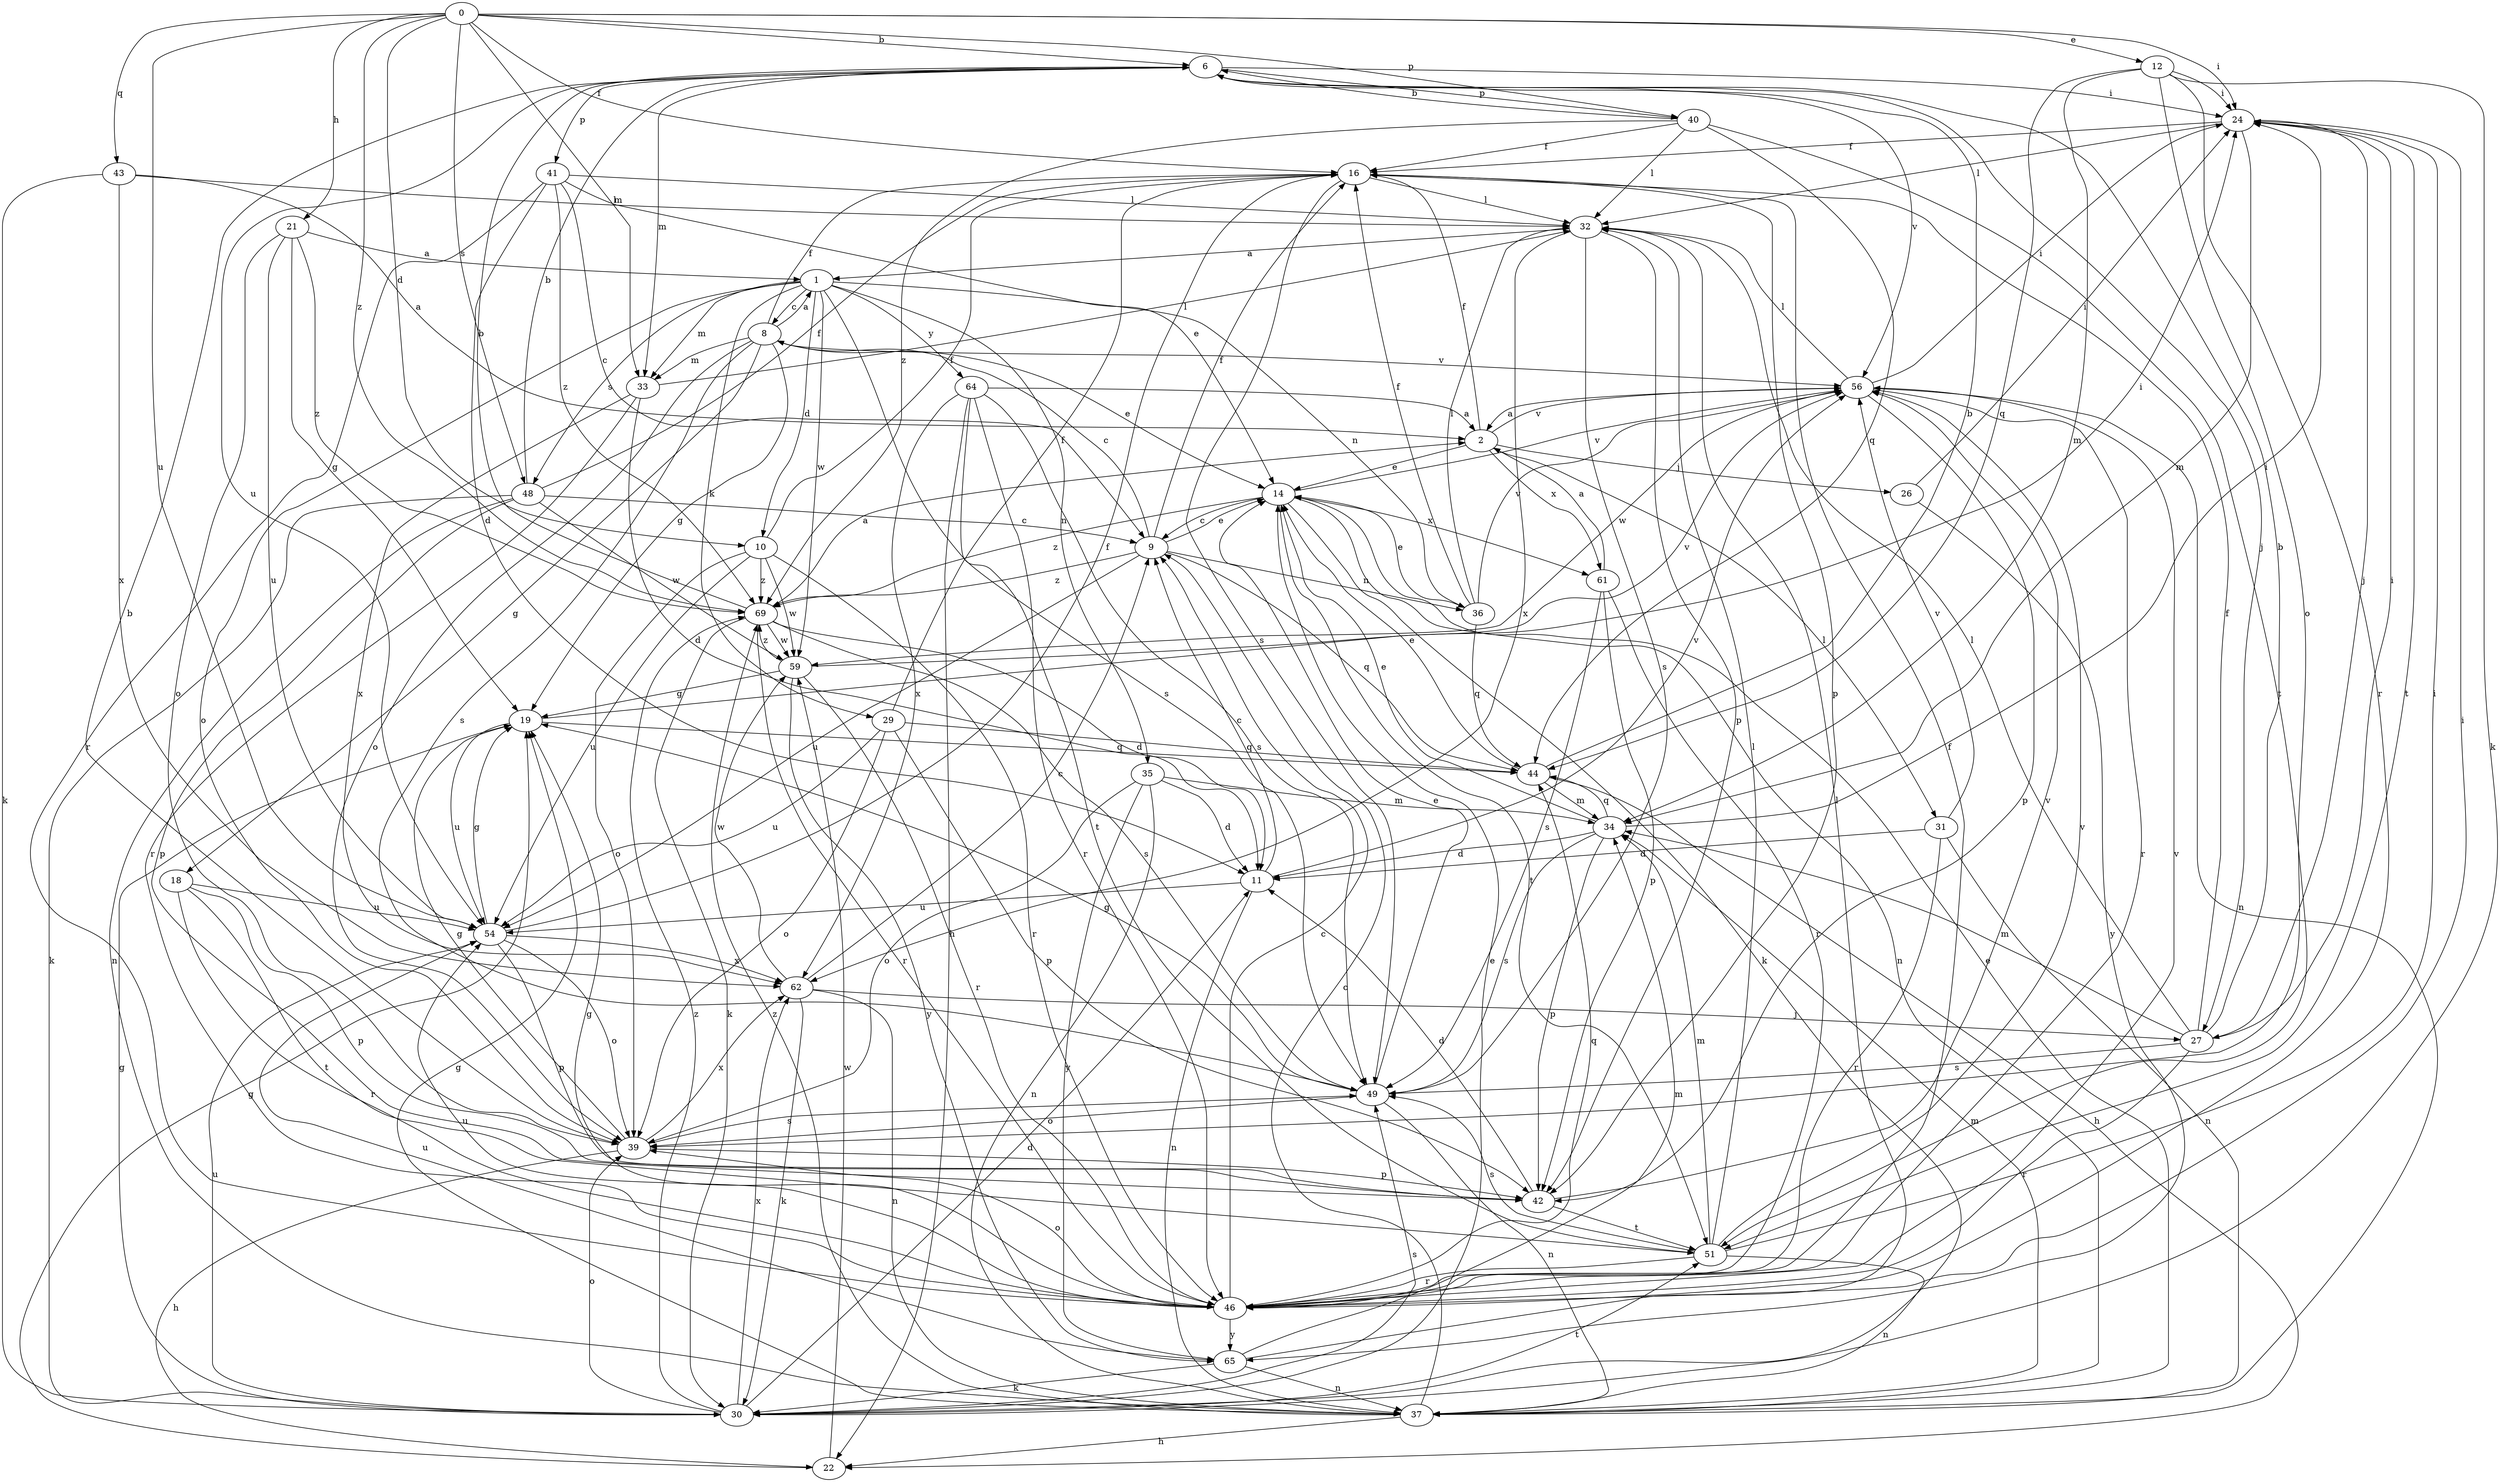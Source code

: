 strict digraph  {
0;
1;
2;
6;
8;
9;
10;
11;
12;
14;
16;
18;
19;
21;
22;
24;
26;
27;
29;
30;
31;
32;
33;
34;
35;
36;
37;
39;
40;
41;
42;
43;
44;
46;
48;
49;
51;
54;
56;
59;
61;
62;
64;
65;
69;
0 -> 6  [label=b];
0 -> 10  [label=d];
0 -> 12  [label=e];
0 -> 16  [label=f];
0 -> 21  [label=h];
0 -> 24  [label=i];
0 -> 33  [label=m];
0 -> 40  [label=p];
0 -> 43  [label=q];
0 -> 48  [label=s];
0 -> 54  [label=u];
0 -> 69  [label=z];
1 -> 8  [label=c];
1 -> 10  [label=d];
1 -> 29  [label=k];
1 -> 33  [label=m];
1 -> 35  [label=n];
1 -> 36  [label=n];
1 -> 39  [label=o];
1 -> 48  [label=s];
1 -> 49  [label=s];
1 -> 59  [label=w];
1 -> 64  [label=y];
2 -> 14  [label=e];
2 -> 16  [label=f];
2 -> 26  [label=j];
2 -> 31  [label=l];
2 -> 56  [label=v];
2 -> 61  [label=x];
6 -> 24  [label=i];
6 -> 27  [label=j];
6 -> 33  [label=m];
6 -> 40  [label=p];
6 -> 41  [label=p];
6 -> 54  [label=u];
6 -> 56  [label=v];
8 -> 1  [label=a];
8 -> 14  [label=e];
8 -> 16  [label=f];
8 -> 18  [label=g];
8 -> 19  [label=g];
8 -> 33  [label=m];
8 -> 39  [label=o];
8 -> 49  [label=s];
8 -> 56  [label=v];
9 -> 8  [label=c];
9 -> 14  [label=e];
9 -> 16  [label=f];
9 -> 36  [label=n];
9 -> 44  [label=q];
9 -> 54  [label=u];
9 -> 69  [label=z];
10 -> 16  [label=f];
10 -> 39  [label=o];
10 -> 46  [label=r];
10 -> 54  [label=u];
10 -> 59  [label=w];
10 -> 69  [label=z];
11 -> 9  [label=c];
11 -> 37  [label=n];
11 -> 54  [label=u];
11 -> 56  [label=v];
12 -> 24  [label=i];
12 -> 30  [label=k];
12 -> 34  [label=m];
12 -> 39  [label=o];
12 -> 44  [label=q];
12 -> 46  [label=r];
14 -> 9  [label=c];
14 -> 30  [label=k];
14 -> 37  [label=n];
14 -> 51  [label=t];
14 -> 56  [label=v];
14 -> 61  [label=x];
14 -> 69  [label=z];
16 -> 32  [label=l];
16 -> 42  [label=p];
16 -> 49  [label=s];
18 -> 42  [label=p];
18 -> 46  [label=r];
18 -> 51  [label=t];
18 -> 54  [label=u];
19 -> 44  [label=q];
19 -> 54  [label=u];
19 -> 56  [label=v];
21 -> 1  [label=a];
21 -> 19  [label=g];
21 -> 39  [label=o];
21 -> 54  [label=u];
21 -> 69  [label=z];
22 -> 19  [label=g];
22 -> 59  [label=w];
24 -> 16  [label=f];
24 -> 27  [label=j];
24 -> 32  [label=l];
24 -> 34  [label=m];
24 -> 51  [label=t];
26 -> 24  [label=i];
26 -> 65  [label=y];
27 -> 6  [label=b];
27 -> 16  [label=f];
27 -> 24  [label=i];
27 -> 32  [label=l];
27 -> 34  [label=m];
27 -> 46  [label=r];
27 -> 49  [label=s];
29 -> 16  [label=f];
29 -> 39  [label=o];
29 -> 42  [label=p];
29 -> 44  [label=q];
29 -> 54  [label=u];
30 -> 11  [label=d];
30 -> 14  [label=e];
30 -> 19  [label=g];
30 -> 39  [label=o];
30 -> 49  [label=s];
30 -> 51  [label=t];
30 -> 54  [label=u];
30 -> 62  [label=x];
30 -> 69  [label=z];
31 -> 11  [label=d];
31 -> 37  [label=n];
31 -> 46  [label=r];
31 -> 56  [label=v];
32 -> 1  [label=a];
32 -> 42  [label=p];
32 -> 49  [label=s];
32 -> 62  [label=x];
33 -> 11  [label=d];
33 -> 32  [label=l];
33 -> 46  [label=r];
33 -> 62  [label=x];
34 -> 11  [label=d];
34 -> 14  [label=e];
34 -> 24  [label=i];
34 -> 42  [label=p];
34 -> 44  [label=q];
34 -> 49  [label=s];
35 -> 11  [label=d];
35 -> 34  [label=m];
35 -> 37  [label=n];
35 -> 39  [label=o];
35 -> 65  [label=y];
36 -> 14  [label=e];
36 -> 16  [label=f];
36 -> 32  [label=l];
36 -> 44  [label=q];
36 -> 56  [label=v];
37 -> 9  [label=c];
37 -> 14  [label=e];
37 -> 19  [label=g];
37 -> 22  [label=h];
37 -> 34  [label=m];
37 -> 69  [label=z];
39 -> 6  [label=b];
39 -> 19  [label=g];
39 -> 22  [label=h];
39 -> 42  [label=p];
39 -> 49  [label=s];
39 -> 62  [label=x];
40 -> 6  [label=b];
40 -> 16  [label=f];
40 -> 32  [label=l];
40 -> 44  [label=q];
40 -> 51  [label=t];
40 -> 69  [label=z];
41 -> 9  [label=c];
41 -> 11  [label=d];
41 -> 14  [label=e];
41 -> 32  [label=l];
41 -> 46  [label=r];
41 -> 69  [label=z];
42 -> 11  [label=d];
42 -> 51  [label=t];
42 -> 56  [label=v];
43 -> 2  [label=a];
43 -> 30  [label=k];
43 -> 32  [label=l];
43 -> 62  [label=x];
44 -> 6  [label=b];
44 -> 14  [label=e];
44 -> 22  [label=h];
44 -> 34  [label=m];
46 -> 9  [label=c];
46 -> 16  [label=f];
46 -> 19  [label=g];
46 -> 24  [label=i];
46 -> 39  [label=o];
46 -> 44  [label=q];
46 -> 54  [label=u];
46 -> 56  [label=v];
46 -> 65  [label=y];
48 -> 6  [label=b];
48 -> 9  [label=c];
48 -> 16  [label=f];
48 -> 30  [label=k];
48 -> 37  [label=n];
48 -> 42  [label=p];
48 -> 59  [label=w];
49 -> 14  [label=e];
49 -> 19  [label=g];
49 -> 37  [label=n];
49 -> 39  [label=o];
51 -> 24  [label=i];
51 -> 32  [label=l];
51 -> 34  [label=m];
51 -> 37  [label=n];
51 -> 46  [label=r];
51 -> 49  [label=s];
51 -> 56  [label=v];
54 -> 16  [label=f];
54 -> 19  [label=g];
54 -> 39  [label=o];
54 -> 42  [label=p];
54 -> 62  [label=x];
56 -> 2  [label=a];
56 -> 24  [label=i];
56 -> 32  [label=l];
56 -> 37  [label=n];
56 -> 42  [label=p];
56 -> 46  [label=r];
56 -> 59  [label=w];
59 -> 19  [label=g];
59 -> 24  [label=i];
59 -> 46  [label=r];
59 -> 65  [label=y];
59 -> 69  [label=z];
61 -> 2  [label=a];
61 -> 42  [label=p];
61 -> 46  [label=r];
61 -> 49  [label=s];
62 -> 9  [label=c];
62 -> 27  [label=j];
62 -> 30  [label=k];
62 -> 37  [label=n];
62 -> 59  [label=w];
64 -> 2  [label=a];
64 -> 22  [label=h];
64 -> 46  [label=r];
64 -> 49  [label=s];
64 -> 51  [label=t];
64 -> 62  [label=x];
65 -> 30  [label=k];
65 -> 32  [label=l];
65 -> 34  [label=m];
65 -> 37  [label=n];
65 -> 54  [label=u];
69 -> 2  [label=a];
69 -> 6  [label=b];
69 -> 11  [label=d];
69 -> 30  [label=k];
69 -> 46  [label=r];
69 -> 49  [label=s];
69 -> 59  [label=w];
}
